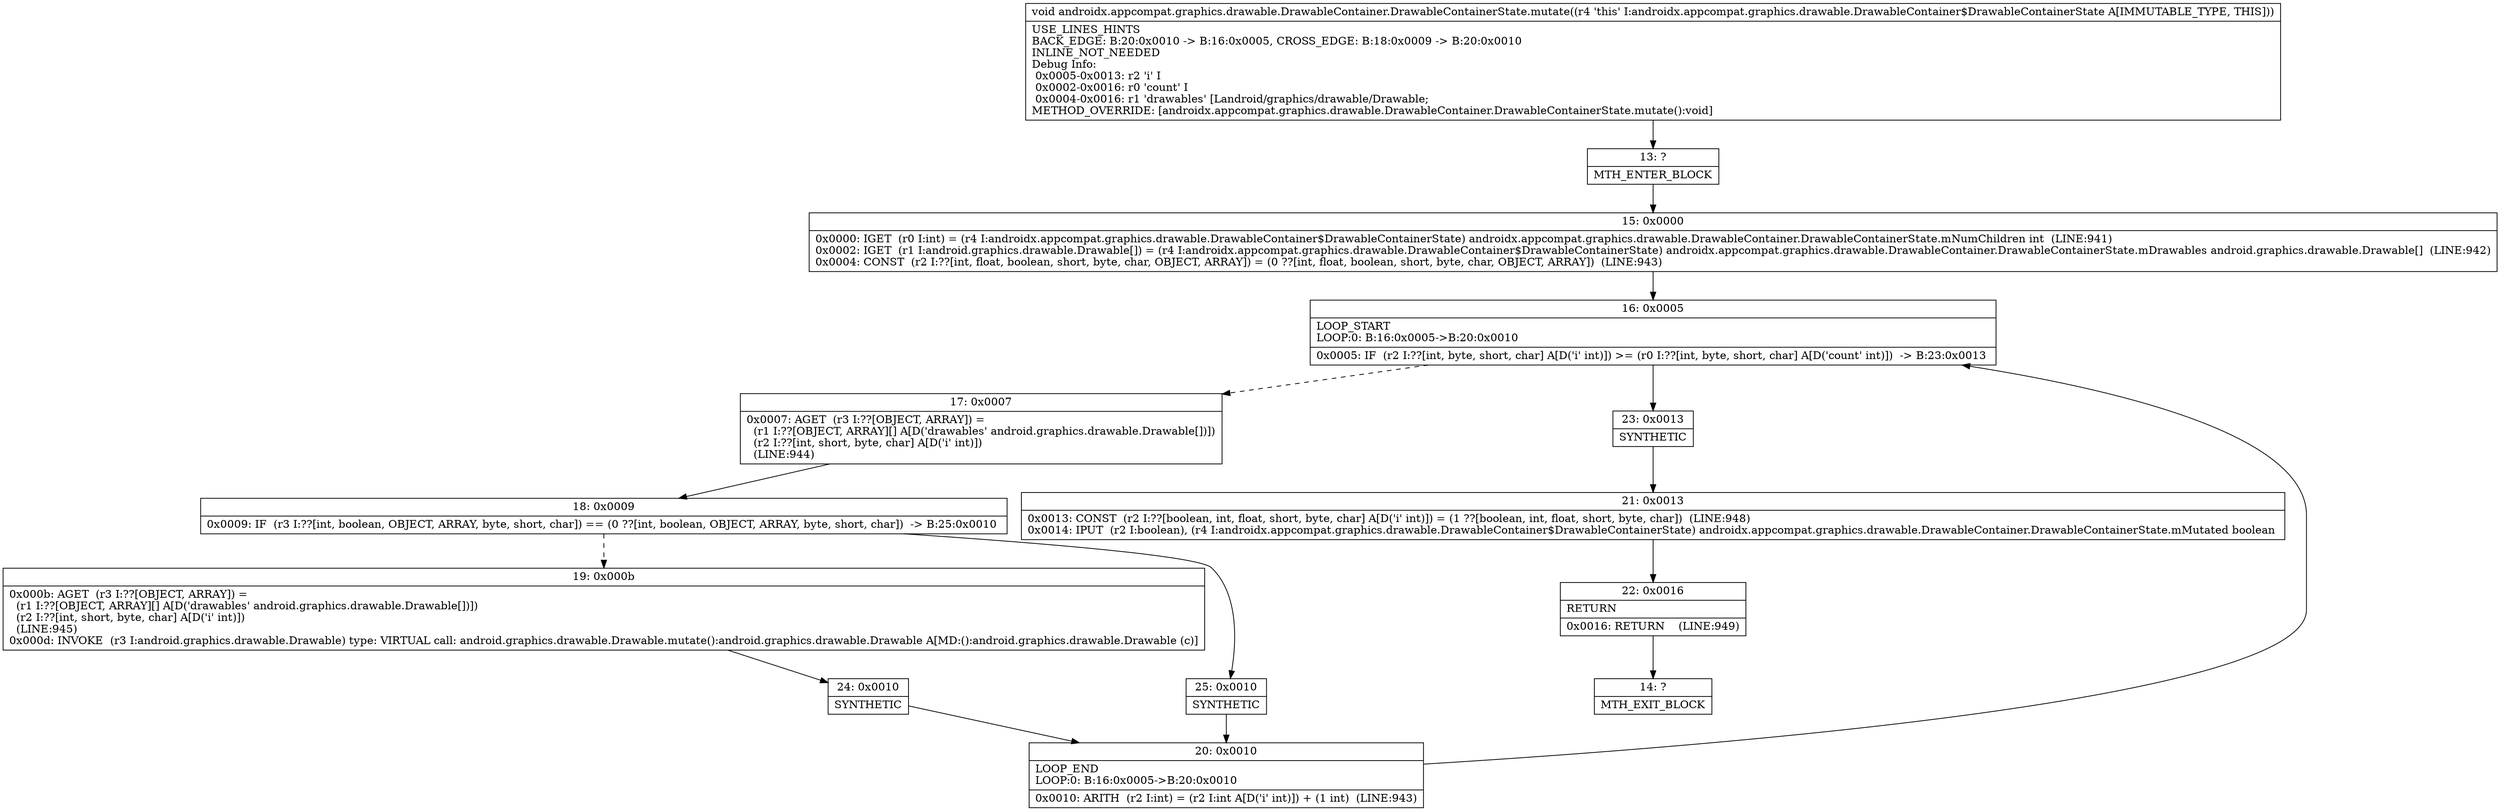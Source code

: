 digraph "CFG forandroidx.appcompat.graphics.drawable.DrawableContainer.DrawableContainerState.mutate()V" {
Node_13 [shape=record,label="{13\:\ ?|MTH_ENTER_BLOCK\l}"];
Node_15 [shape=record,label="{15\:\ 0x0000|0x0000: IGET  (r0 I:int) = (r4 I:androidx.appcompat.graphics.drawable.DrawableContainer$DrawableContainerState) androidx.appcompat.graphics.drawable.DrawableContainer.DrawableContainerState.mNumChildren int  (LINE:941)\l0x0002: IGET  (r1 I:android.graphics.drawable.Drawable[]) = (r4 I:androidx.appcompat.graphics.drawable.DrawableContainer$DrawableContainerState) androidx.appcompat.graphics.drawable.DrawableContainer.DrawableContainerState.mDrawables android.graphics.drawable.Drawable[]  (LINE:942)\l0x0004: CONST  (r2 I:??[int, float, boolean, short, byte, char, OBJECT, ARRAY]) = (0 ??[int, float, boolean, short, byte, char, OBJECT, ARRAY])  (LINE:943)\l}"];
Node_16 [shape=record,label="{16\:\ 0x0005|LOOP_START\lLOOP:0: B:16:0x0005\-\>B:20:0x0010\l|0x0005: IF  (r2 I:??[int, byte, short, char] A[D('i' int)]) \>= (r0 I:??[int, byte, short, char] A[D('count' int)])  \-\> B:23:0x0013 \l}"];
Node_17 [shape=record,label="{17\:\ 0x0007|0x0007: AGET  (r3 I:??[OBJECT, ARRAY]) = \l  (r1 I:??[OBJECT, ARRAY][] A[D('drawables' android.graphics.drawable.Drawable[])])\l  (r2 I:??[int, short, byte, char] A[D('i' int)])\l  (LINE:944)\l}"];
Node_18 [shape=record,label="{18\:\ 0x0009|0x0009: IF  (r3 I:??[int, boolean, OBJECT, ARRAY, byte, short, char]) == (0 ??[int, boolean, OBJECT, ARRAY, byte, short, char])  \-\> B:25:0x0010 \l}"];
Node_19 [shape=record,label="{19\:\ 0x000b|0x000b: AGET  (r3 I:??[OBJECT, ARRAY]) = \l  (r1 I:??[OBJECT, ARRAY][] A[D('drawables' android.graphics.drawable.Drawable[])])\l  (r2 I:??[int, short, byte, char] A[D('i' int)])\l  (LINE:945)\l0x000d: INVOKE  (r3 I:android.graphics.drawable.Drawable) type: VIRTUAL call: android.graphics.drawable.Drawable.mutate():android.graphics.drawable.Drawable A[MD:():android.graphics.drawable.Drawable (c)]\l}"];
Node_24 [shape=record,label="{24\:\ 0x0010|SYNTHETIC\l}"];
Node_20 [shape=record,label="{20\:\ 0x0010|LOOP_END\lLOOP:0: B:16:0x0005\-\>B:20:0x0010\l|0x0010: ARITH  (r2 I:int) = (r2 I:int A[D('i' int)]) + (1 int)  (LINE:943)\l}"];
Node_25 [shape=record,label="{25\:\ 0x0010|SYNTHETIC\l}"];
Node_23 [shape=record,label="{23\:\ 0x0013|SYNTHETIC\l}"];
Node_21 [shape=record,label="{21\:\ 0x0013|0x0013: CONST  (r2 I:??[boolean, int, float, short, byte, char] A[D('i' int)]) = (1 ??[boolean, int, float, short, byte, char])  (LINE:948)\l0x0014: IPUT  (r2 I:boolean), (r4 I:androidx.appcompat.graphics.drawable.DrawableContainer$DrawableContainerState) androidx.appcompat.graphics.drawable.DrawableContainer.DrawableContainerState.mMutated boolean \l}"];
Node_22 [shape=record,label="{22\:\ 0x0016|RETURN\l|0x0016: RETURN    (LINE:949)\l}"];
Node_14 [shape=record,label="{14\:\ ?|MTH_EXIT_BLOCK\l}"];
MethodNode[shape=record,label="{void androidx.appcompat.graphics.drawable.DrawableContainer.DrawableContainerState.mutate((r4 'this' I:androidx.appcompat.graphics.drawable.DrawableContainer$DrawableContainerState A[IMMUTABLE_TYPE, THIS]))  | USE_LINES_HINTS\lBACK_EDGE: B:20:0x0010 \-\> B:16:0x0005, CROSS_EDGE: B:18:0x0009 \-\> B:20:0x0010\lINLINE_NOT_NEEDED\lDebug Info:\l  0x0005\-0x0013: r2 'i' I\l  0x0002\-0x0016: r0 'count' I\l  0x0004\-0x0016: r1 'drawables' [Landroid\/graphics\/drawable\/Drawable;\lMETHOD_OVERRIDE: [androidx.appcompat.graphics.drawable.DrawableContainer.DrawableContainerState.mutate():void]\l}"];
MethodNode -> Node_13;Node_13 -> Node_15;
Node_15 -> Node_16;
Node_16 -> Node_17[style=dashed];
Node_16 -> Node_23;
Node_17 -> Node_18;
Node_18 -> Node_19[style=dashed];
Node_18 -> Node_25;
Node_19 -> Node_24;
Node_24 -> Node_20;
Node_20 -> Node_16;
Node_25 -> Node_20;
Node_23 -> Node_21;
Node_21 -> Node_22;
Node_22 -> Node_14;
}

